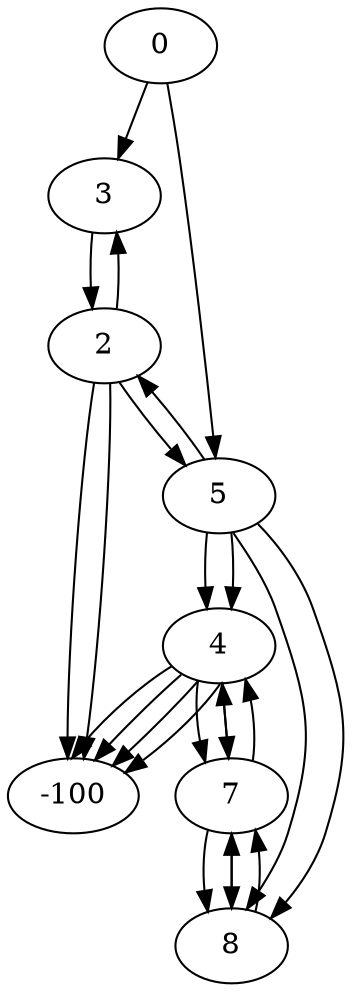 digraph tree {
    "0";
    "3";
    "2";
    "5";
    "8";
    "7";
    "4";
    "-100";
    "4";
    "-100";
    "7";
    "8";
    "-100";
    "5";
    "2";
    "3";
    "-100";
    "8";
    "7";
    "4";
    "-100";
    "4";
    "-100";
    "7";
    "8";
    "0" -> "3";
    "0" -> "5";
    "3" -> "2";
    "2" -> "5";
    "2" -> "-100";
    "5" -> "8";
    "5" -> "4";
    "8" -> "7";
    "7" -> "4";
    "4" -> "-100";
    "4" -> "-100";
    "4" -> "7";
    "7" -> "8";
    "5" -> "2";
    "5" -> "8";
    "5" -> "4";
    "2" -> "3";
    "2" -> "-100";
    "8" -> "7";
    "7" -> "4";
    "4" -> "-100";
    "4" -> "-100";
    "4" -> "7";
    "7" -> "8";
}
